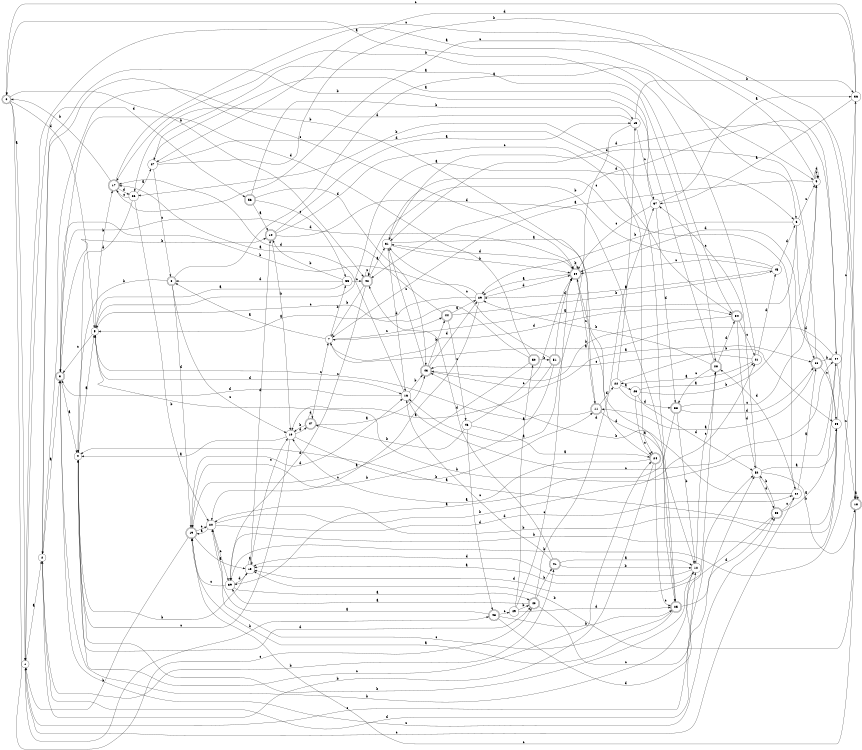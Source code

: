 digraph n46_2 {
__start0 [label="" shape="none"];

rankdir=LR;
size="8,5";

s0 [style="rounded,filled", color="black", fillcolor="white" shape="doublecircle", label="0"];
s1 [style="filled", color="black", fillcolor="white" shape="circle", label="1"];
s2 [style="filled", color="black", fillcolor="white" shape="circle", label="2"];
s3 [style="rounded,filled", color="black", fillcolor="white" shape="doublecircle", label="3"];
s4 [style="filled", color="black", fillcolor="white" shape="circle", label="4"];
s5 [style="filled", color="black", fillcolor="white" shape="circle", label="5"];
s6 [style="filled", color="black", fillcolor="white" shape="circle", label="6"];
s7 [style="filled", color="black", fillcolor="white" shape="circle", label="7"];
s8 [style="rounded,filled", color="black", fillcolor="white" shape="doublecircle", label="8"];
s9 [style="filled", color="black", fillcolor="white" shape="circle", label="9"];
s10 [style="filled", color="black", fillcolor="white" shape="circle", label="10"];
s11 [style="rounded,filled", color="black", fillcolor="white" shape="doublecircle", label="11"];
s12 [style="filled", color="black", fillcolor="white" shape="circle", label="12"];
s13 [style="filled", color="black", fillcolor="white" shape="circle", label="13"];
s14 [style="rounded,filled", color="black", fillcolor="white" shape="doublecircle", label="14"];
s15 [style="filled", color="black", fillcolor="white" shape="circle", label="15"];
s16 [style="filled", color="black", fillcolor="white" shape="circle", label="16"];
s17 [style="rounded,filled", color="black", fillcolor="white" shape="doublecircle", label="17"];
s18 [style="rounded,filled", color="black", fillcolor="white" shape="doublecircle", label="18"];
s19 [style="rounded,filled", color="black", fillcolor="white" shape="doublecircle", label="19"];
s20 [style="filled", color="black", fillcolor="white" shape="circle", label="20"];
s21 [style="filled", color="black", fillcolor="white" shape="circle", label="21"];
s22 [style="filled", color="black", fillcolor="white" shape="circle", label="22"];
s23 [style="filled", color="black", fillcolor="white" shape="circle", label="23"];
s24 [style="rounded,filled", color="black", fillcolor="white" shape="doublecircle", label="24"];
s25 [style="rounded,filled", color="black", fillcolor="white" shape="doublecircle", label="25"];
s26 [style="filled", color="black", fillcolor="white" shape="circle", label="26"];
s27 [style="filled", color="black", fillcolor="white" shape="circle", label="27"];
s28 [style="rounded,filled", color="black", fillcolor="white" shape="doublecircle", label="28"];
s29 [style="filled", color="black", fillcolor="white" shape="circle", label="29"];
s30 [style="rounded,filled", color="black", fillcolor="white" shape="doublecircle", label="30"];
s31 [style="filled", color="black", fillcolor="white" shape="circle", label="31"];
s32 [style="filled", color="black", fillcolor="white" shape="circle", label="32"];
s33 [style="rounded,filled", color="black", fillcolor="white" shape="doublecircle", label="33"];
s34 [style="filled", color="black", fillcolor="white" shape="circle", label="34"];
s35 [style="filled", color="black", fillcolor="white" shape="circle", label="35"];
s36 [style="filled", color="black", fillcolor="white" shape="circle", label="36"];
s37 [style="filled", color="black", fillcolor="white" shape="circle", label="37"];
s38 [style="rounded,filled", color="black", fillcolor="white" shape="doublecircle", label="38"];
s39 [style="filled", color="black", fillcolor="white" shape="circle", label="39"];
s40 [style="rounded,filled", color="black", fillcolor="white" shape="doublecircle", label="40"];
s41 [style="rounded,filled", color="black", fillcolor="white" shape="doublecircle", label="41"];
s42 [style="rounded,filled", color="black", fillcolor="white" shape="doublecircle", label="42"];
s43 [style="rounded,filled", color="black", fillcolor="white" shape="doublecircle", label="43"];
s44 [style="rounded,filled", color="black", fillcolor="white" shape="doublecircle", label="44"];
s45 [style="filled", color="black", fillcolor="white" shape="circle", label="45"];
s46 [style="filled", color="black", fillcolor="white" shape="circle", label="46"];
s47 [style="rounded,filled", color="black", fillcolor="white" shape="doublecircle", label="47"];
s48 [style="rounded,filled", color="black", fillcolor="white" shape="doublecircle", label="48"];
s49 [style="filled", color="black", fillcolor="white" shape="circle", label="49"];
s50 [style="rounded,filled", color="black", fillcolor="white" shape="doublecircle", label="50"];
s51 [style="rounded,filled", color="black", fillcolor="white" shape="doublecircle", label="51"];
s52 [style="filled", color="black", fillcolor="white" shape="circle", label="52"];
s53 [style="rounded,filled", color="black", fillcolor="white" shape="doublecircle", label="53"];
s54 [style="rounded,filled", color="black", fillcolor="white" shape="doublecircle", label="54"];
s55 [style="filled", color="black", fillcolor="white" shape="circle", label="55"];
s56 [style="rounded,filled", color="black", fillcolor="white" shape="doublecircle", label="56"];
s0 -> s1 [label="a"];
s0 -> s42 [label="b"];
s0 -> s40 [label="c"];
s0 -> s5 [label="d"];
s1 -> s2 [label="a"];
s1 -> s48 [label="b"];
s1 -> s12 [label="c"];
s1 -> s56 [label="d"];
s2 -> s3 [label="a"];
s2 -> s41 [label="b"];
s2 -> s30 [label="c"];
s2 -> s52 [label="d"];
s3 -> s4 [label="a"];
s3 -> s14 [label="b"];
s3 -> s53 [label="c"];
s3 -> s30 [label="d"];
s4 -> s5 [label="a"];
s4 -> s12 [label="b"];
s4 -> s24 [label="c"];
s4 -> s40 [label="d"];
s5 -> s6 [label="a"];
s5 -> s17 [label="b"];
s5 -> s3 [label="c"];
s5 -> s16 [label="d"];
s6 -> s7 [label="a"];
s6 -> s29 [label="b"];
s6 -> s9 [label="c"];
s6 -> s33 [label="d"];
s7 -> s8 [label="a"];
s7 -> s55 [label="b"];
s7 -> s44 [label="c"];
s7 -> s54 [label="d"];
s8 -> s9 [label="a"];
s8 -> s4 [label="b"];
s8 -> s10 [label="c"];
s8 -> s19 [label="d"];
s9 -> s7 [label="a"];
s9 -> s9 [label="b"];
s9 -> s1 [label="c"];
s9 -> s9 [label="d"];
s10 -> s4 [label="a"];
s10 -> s11 [label="b"];
s10 -> s4 [label="c"];
s10 -> s47 [label="d"];
s11 -> s12 [label="a"];
s11 -> s2 [label="b"];
s11 -> s5 [label="c"];
s11 -> s22 [label="d"];
s12 -> s13 [label="a"];
s12 -> s3 [label="b"];
s12 -> s28 [label="c"];
s12 -> s13 [label="d"];
s13 -> s13 [label="a"];
s13 -> s4 [label="b"];
s13 -> s10 [label="c"];
s13 -> s14 [label="d"];
s14 -> s15 [label="a"];
s14 -> s10 [label="b"];
s14 -> s54 [label="c"];
s14 -> s25 [label="d"];
s15 -> s16 [label="a"];
s15 -> s36 [label="b"];
s15 -> s37 [label="c"];
s15 -> s26 [label="d"];
s16 -> s17 [label="a"];
s16 -> s43 [label="b"];
s16 -> s34 [label="c"];
s16 -> s3 [label="d"];
s17 -> s6 [label="a"];
s17 -> s0 [label="b"];
s17 -> s18 [label="c"];
s17 -> s26 [label="d"];
s18 -> s18 [label="a"];
s18 -> s13 [label="b"];
s18 -> s19 [label="c"];
s18 -> s42 [label="d"];
s19 -> s13 [label="a"];
s19 -> s1 [label="b"];
s19 -> s20 [label="c"];
s19 -> s16 [label="d"];
s20 -> s19 [label="a"];
s20 -> s21 [label="b"];
s20 -> s39 [label="c"];
s20 -> s32 [label="d"];
s21 -> s22 [label="a"];
s21 -> s17 [label="b"];
s21 -> s43 [label="c"];
s21 -> s45 [label="d"];
s22 -> s23 [label="a"];
s22 -> s35 [label="b"];
s22 -> s15 [label="c"];
s22 -> s38 [label="d"];
s23 -> s21 [label="a"];
s23 -> s9 [label="b"];
s23 -> s24 [label="c"];
s23 -> s52 [label="d"];
s24 -> s10 [label="a"];
s24 -> s2 [label="b"];
s24 -> s25 [label="c"];
s24 -> s30 [label="d"];
s25 -> s19 [label="a"];
s25 -> s26 [label="b"];
s25 -> s20 [label="c"];
s25 -> s53 [label="d"];
s26 -> s27 [label="a"];
s26 -> s20 [label="b"];
s26 -> s17 [label="c"];
s26 -> s4 [label="d"];
s27 -> s28 [label="a"];
s27 -> s34 [label="b"];
s27 -> s8 [label="c"];
s27 -> s24 [label="d"];
s28 -> s27 [label="a"];
s28 -> s29 [label="b"];
s28 -> s38 [label="c"];
s28 -> s54 [label="d"];
s29 -> s5 [label="a"];
s29 -> s3 [label="b"];
s29 -> s20 [label="c"];
s29 -> s30 [label="d"];
s30 -> s29 [label="a"];
s30 -> s30 [label="b"];
s30 -> s11 [label="c"];
s30 -> s31 [label="d"];
s31 -> s25 [label="a"];
s31 -> s30 [label="b"];
s31 -> s32 [label="c"];
s31 -> s16 [label="d"];
s32 -> s33 [label="a"];
s32 -> s43 [label="b"];
s32 -> s1 [label="c"];
s32 -> s28 [label="d"];
s33 -> s11 [label="a"];
s33 -> s34 [label="b"];
s33 -> s35 [label="c"];
s33 -> s31 [label="d"];
s34 -> s7 [label="a"];
s34 -> s5 [label="b"];
s34 -> s18 [label="c"];
s34 -> s31 [label="d"];
s35 -> s4 [label="a"];
s35 -> s20 [label="b"];
s35 -> s36 [label="c"];
s35 -> s30 [label="d"];
s36 -> s37 [label="a"];
s36 -> s39 [label="b"];
s36 -> s0 [label="c"];
s36 -> s27 [label="d"];
s37 -> s36 [label="a"];
s37 -> s2 [label="b"];
s37 -> s30 [label="c"];
s37 -> s38 [label="d"];
s38 -> s39 [label="a"];
s38 -> s12 [label="b"];
s38 -> s9 [label="c"];
s38 -> s33 [label="d"];
s39 -> s40 [label="a"];
s39 -> s35 [label="b"];
s39 -> s19 [label="c"];
s39 -> s13 [label="d"];
s40 -> s39 [label="a"];
s40 -> s41 [label="b"];
s40 -> s28 [label="c"];
s40 -> s37 [label="d"];
s41 -> s12 [label="a"];
s41 -> s12 [label="b"];
s41 -> s16 [label="c"];
s41 -> s42 [label="d"];
s42 -> s31 [label="a"];
s42 -> s7 [label="b"];
s42 -> s42 [label="c"];
s42 -> s39 [label="d"];
s43 -> s33 [label="a"];
s43 -> s44 [label="b"];
s43 -> s31 [label="c"];
s43 -> s29 [label="d"];
s44 -> s29 [label="a"];
s44 -> s45 [label="b"];
s44 -> s46 [label="c"];
s44 -> s17 [label="d"];
s45 -> s29 [label="a"];
s45 -> s42 [label="b"];
s45 -> s30 [label="c"];
s45 -> s6 [label="d"];
s46 -> s24 [label="a"];
s46 -> s47 [label="b"];
s46 -> s30 [label="c"];
s46 -> s48 [label="d"];
s47 -> s43 [label="a"];
s47 -> s10 [label="b"];
s47 -> s7 [label="c"];
s47 -> s47 [label="d"];
s48 -> s20 [label="a"];
s48 -> s25 [label="b"];
s48 -> s49 [label="c"];
s48 -> s52 [label="d"];
s49 -> s50 [label="a"];
s49 -> s40 [label="b"];
s49 -> s30 [label="c"];
s49 -> s25 [label="d"];
s50 -> s19 [label="a"];
s50 -> s51 [label="b"];
s50 -> s5 [label="c"];
s50 -> s3 [label="d"];
s51 -> s10 [label="a"];
s51 -> s19 [label="b"];
s51 -> s31 [label="c"];
s51 -> s30 [label="d"];
s52 -> s35 [label="a"];
s52 -> s18 [label="b"];
s52 -> s37 [label="c"];
s52 -> s53 [label="d"];
s53 -> s34 [label="a"];
s53 -> s52 [label="b"];
s53 -> s32 [label="c"];
s53 -> s13 [label="d"];
s54 -> s0 [label="a"];
s54 -> s43 [label="b"];
s54 -> s21 [label="c"];
s54 -> s52 [label="d"];
s55 -> s5 [label="a"];
s55 -> s14 [label="b"];
s55 -> s42 [label="c"];
s55 -> s8 [label="d"];
s56 -> s14 [label="a"];
s56 -> s15 [label="b"];
s56 -> s55 [label="c"];
s56 -> s43 [label="d"];

}